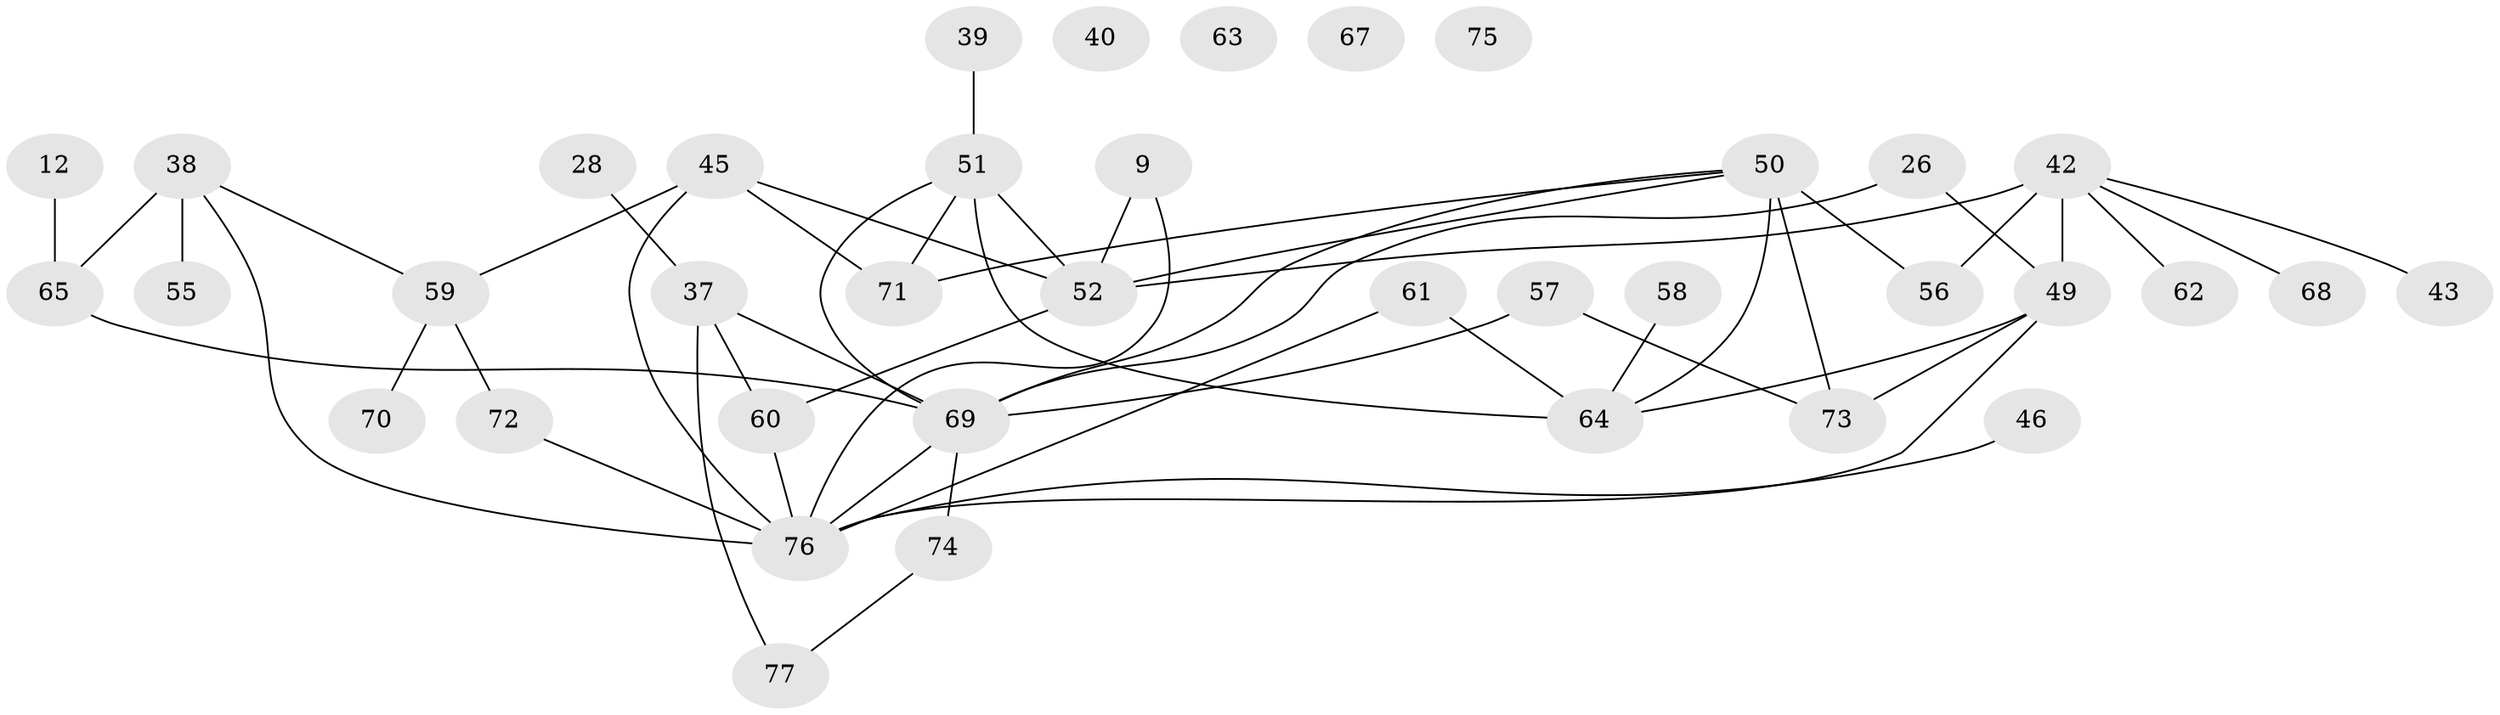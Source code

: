 // original degree distribution, {2: 0.2597402597402597, 5: 0.05194805194805195, 3: 0.2727272727272727, 6: 0.05194805194805195, 4: 0.1038961038961039, 1: 0.2077922077922078, 10: 0.012987012987012988, 7: 0.012987012987012988, 0: 0.025974025974025976}
// Generated by graph-tools (version 1.1) at 2025/39/03/09/25 04:39:28]
// undirected, 38 vertices, 52 edges
graph export_dot {
graph [start="1"]
  node [color=gray90,style=filled];
  9;
  12;
  26;
  28;
  37;
  38 [super="+22"];
  39;
  40 [super="+21"];
  42 [super="+15"];
  43;
  45 [super="+41"];
  46;
  49 [super="+6+35"];
  50 [super="+8"];
  51 [super="+48"];
  52 [super="+47"];
  55;
  56 [super="+17"];
  57;
  58;
  59;
  60 [super="+54"];
  61;
  62;
  63;
  64;
  65;
  67;
  68 [super="+31"];
  69 [super="+44+66"];
  70;
  71;
  72;
  73 [super="+4+7+18+53"];
  74 [super="+29"];
  75 [super="+34"];
  76 [super="+23"];
  77 [super="+11"];
  9 -- 52;
  9 -- 76;
  12 -- 65;
  26 -- 49;
  26 -- 69;
  28 -- 37;
  37 -- 77;
  37 -- 60;
  37 -- 69 [weight=4];
  38 -- 59;
  38 -- 65 [weight=2];
  38 -- 76;
  38 -- 55;
  39 -- 51;
  42 -- 43;
  42 -- 49 [weight=2];
  42 -- 52 [weight=2];
  42 -- 62;
  42 -- 56;
  42 -- 68;
  45 -- 52;
  45 -- 71;
  45 -- 59;
  45 -- 76 [weight=2];
  46 -- 76;
  49 -- 73 [weight=3];
  49 -- 64;
  49 -- 76;
  50 -- 52;
  50 -- 73 [weight=2];
  50 -- 64;
  50 -- 71;
  50 -- 56;
  50 -- 69;
  51 -- 71;
  51 -- 69 [weight=2];
  51 -- 64 [weight=2];
  51 -- 52;
  52 -- 60;
  57 -- 69;
  57 -- 73;
  58 -- 64;
  59 -- 70;
  59 -- 72;
  60 -- 76 [weight=2];
  61 -- 64;
  61 -- 76;
  65 -- 69 [weight=2];
  69 -- 76 [weight=2];
  69 -- 74;
  72 -- 76;
  74 -- 77;
}

